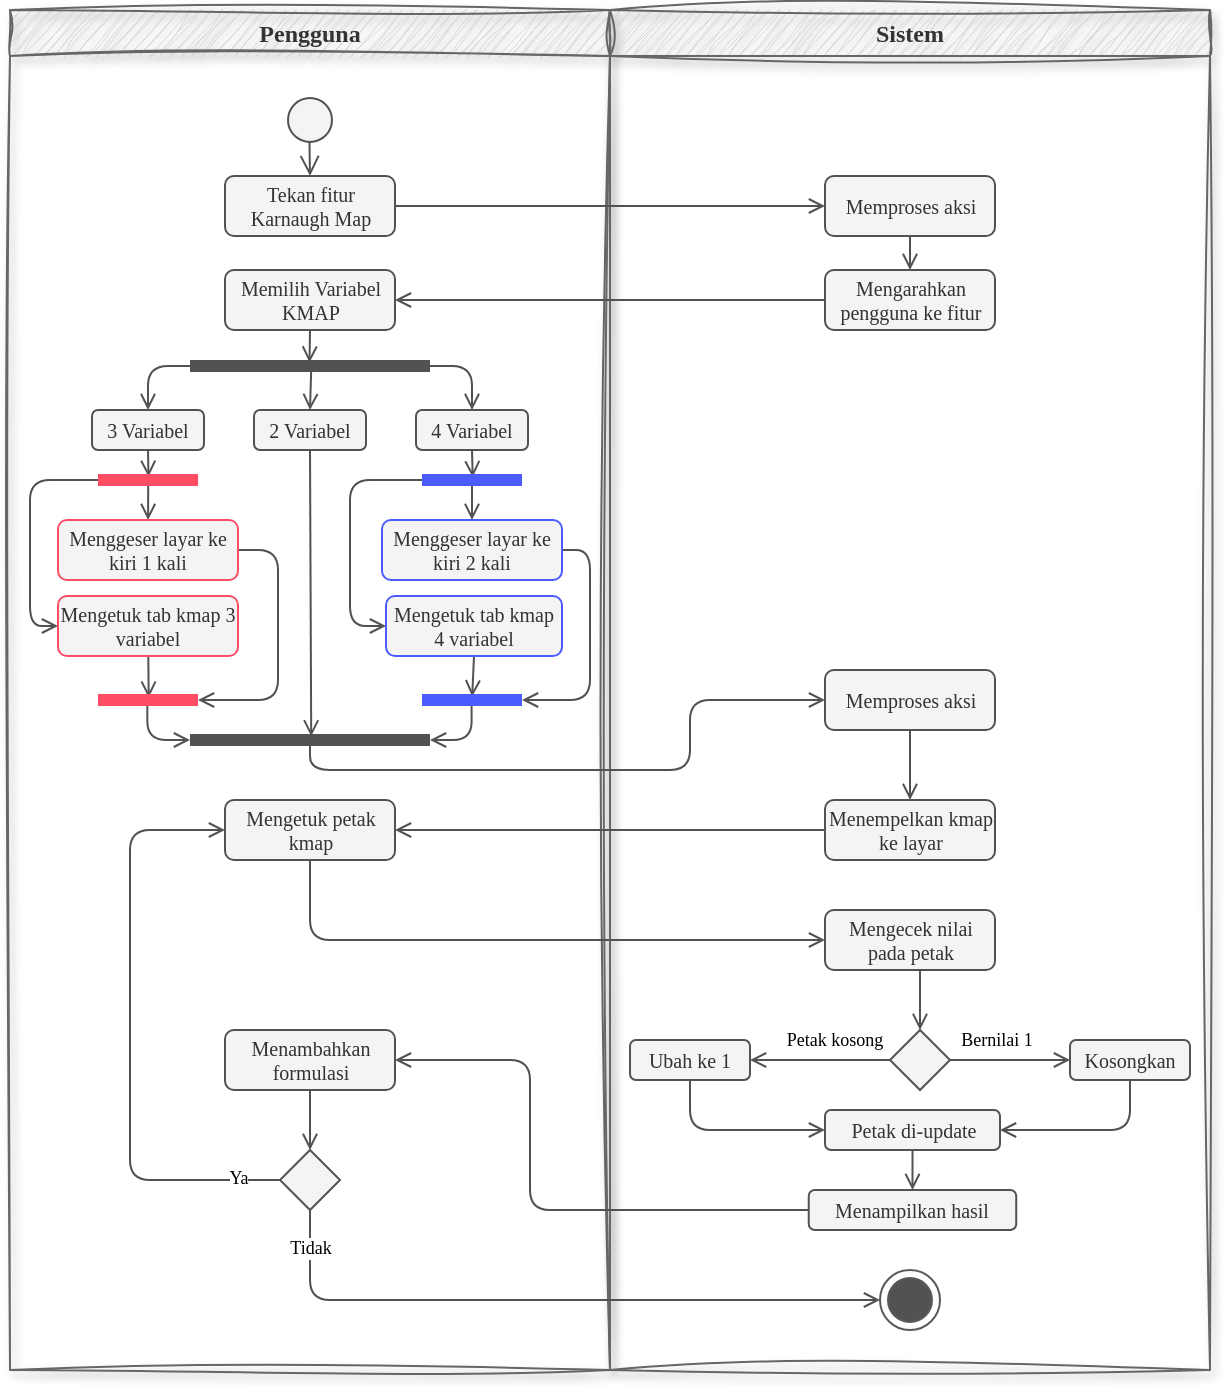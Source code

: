 <mxfile version="21.1.8" type="github">
  <diagram name="Page-1" id="IQdExYL6xirPUeavcpWP">
    <mxGraphModel dx="794" dy="477" grid="1" gridSize="10" guides="1" tooltips="1" connect="1" arrows="1" fold="1" page="1" pageScale="1" pageWidth="850" pageHeight="1100" math="0" shadow="0">
      <root>
        <mxCell id="0" />
        <mxCell id="1" parent="0" />
        <mxCell id="Bqt1ynEIrNlLkhnKolbt-1" value="Pengguna" style="swimlane;whiteSpace=wrap;html=1;fontFamily=Ubuntu;fontSource=https%3A%2F%2Ffonts.googleapis.com%2Fcss%3Ffamily%3DUbuntu;rounded=0;swimlaneFillColor=none;glass=0;shadow=1;fillColor=#D6D6D6;fontColor=#333333;strokeColor=#666666;sketch=1;curveFitting=1;jiggle=2;" parent="1" vertex="1">
          <mxGeometry x="180" y="120" width="300" height="680" as="geometry" />
        </mxCell>
        <mxCell id="Bqt1ynEIrNlLkhnKolbt-2" value="" style="ellipse;html=1;shape=startState;fillColor=#f4f4f4;strokeColor=#535353;strokeWidth=1;fillStyle=auto;fontColor=#595959;" parent="Bqt1ynEIrNlLkhnKolbt-1" vertex="1">
          <mxGeometry x="135" y="40" width="30" height="30" as="geometry" />
        </mxCell>
        <mxCell id="Bqt1ynEIrNlLkhnKolbt-3" value="" style="html=1;verticalAlign=bottom;endArrow=open;endSize=8;strokeColor=#525252;rounded=0;strokeWidth=1;fillColor=#eeeeee;exitX=0.491;exitY=0.867;exitDx=0;exitDy=0;exitPerimeter=0;entryX=0.5;entryY=0;entryDx=0;entryDy=0;fontColor=#333333;" parent="Bqt1ynEIrNlLkhnKolbt-1" source="Bqt1ynEIrNlLkhnKolbt-2" target="Bqt1ynEIrNlLkhnKolbt-4" edge="1">
          <mxGeometry relative="1" as="geometry">
            <mxPoint x="100" y="90" as="targetPoint" />
          </mxGeometry>
        </mxCell>
        <mxCell id="Bqt1ynEIrNlLkhnKolbt-4" value="Tekan fitur Karnaugh Map" style="rounded=1;whiteSpace=wrap;html=1;fillColor=#f4f4f4;strokeColor=#525252;fontFamily=Ubuntu;fontSource=https%3A%2F%2Ffonts.googleapis.com%2Fcss%3Ffamily%3DUbuntu;fontSize=10;fontColor=#333333;" parent="Bqt1ynEIrNlLkhnKolbt-1" vertex="1">
          <mxGeometry x="107.5" y="83" width="85" height="30" as="geometry" />
        </mxCell>
        <mxCell id="Bqt1ynEIrNlLkhnKolbt-74" style="rounded=0;orthogonalLoop=1;jettySize=auto;html=1;exitX=0.5;exitY=1;exitDx=0;exitDy=0;entryX=0.498;entryY=0.33;entryDx=0;entryDy=0;entryPerimeter=0;endArrow=open;endFill=0;strokeColor=#525252;" parent="Bqt1ynEIrNlLkhnKolbt-1" source="Bqt1ynEIrNlLkhnKolbt-69" target="Bqt1ynEIrNlLkhnKolbt-72" edge="1">
          <mxGeometry relative="1" as="geometry">
            <mxPoint x="110" y="180" as="targetPoint" />
          </mxGeometry>
        </mxCell>
        <mxCell id="Bqt1ynEIrNlLkhnKolbt-69" value="Memilih Variabel KMAP" style="rounded=1;whiteSpace=wrap;html=1;fillColor=#f4f4f4;strokeColor=#525252;fontFamily=Ubuntu;fontSource=https%3A%2F%2Ffonts.googleapis.com%2Fcss%3Ffamily%3DUbuntu;fontSize=10;fontColor=#333333;" parent="Bqt1ynEIrNlLkhnKolbt-1" vertex="1">
          <mxGeometry x="107.5" y="130" width="85" height="30" as="geometry" />
        </mxCell>
        <mxCell id="Bqt1ynEIrNlLkhnKolbt-81" style="edgeStyle=orthogonalEdgeStyle;rounded=1;orthogonalLoop=1;jettySize=auto;html=1;exitX=0;exitY=0.5;exitDx=0;exitDy=0;exitPerimeter=0;entryX=0.5;entryY=0;entryDx=0;entryDy=0;strokeColor=#525252;endArrow=open;endFill=0;" parent="Bqt1ynEIrNlLkhnKolbt-1" source="Bqt1ynEIrNlLkhnKolbt-72" target="Bqt1ynEIrNlLkhnKolbt-75" edge="1">
          <mxGeometry relative="1" as="geometry" />
        </mxCell>
        <mxCell id="Bqt1ynEIrNlLkhnKolbt-83" style="edgeStyle=orthogonalEdgeStyle;rounded=1;orthogonalLoop=1;jettySize=auto;html=1;exitX=1;exitY=0.5;exitDx=0;exitDy=0;exitPerimeter=0;entryX=0.5;entryY=0;entryDx=0;entryDy=0;strokeColor=#525252;endArrow=open;endFill=0;" parent="Bqt1ynEIrNlLkhnKolbt-1" source="Bqt1ynEIrNlLkhnKolbt-72" target="Bqt1ynEIrNlLkhnKolbt-77" edge="1">
          <mxGeometry relative="1" as="geometry" />
        </mxCell>
        <mxCell id="Bqt1ynEIrNlLkhnKolbt-84" style="rounded=0;orthogonalLoop=1;jettySize=auto;html=1;entryX=0.5;entryY=0;entryDx=0;entryDy=0;strokeColor=#525252;endArrow=open;endFill=0;exitX=0.505;exitY=0.685;exitDx=0;exitDy=0;exitPerimeter=0;" parent="Bqt1ynEIrNlLkhnKolbt-1" source="Bqt1ynEIrNlLkhnKolbt-72" target="Bqt1ynEIrNlLkhnKolbt-76" edge="1">
          <mxGeometry relative="1" as="geometry" />
        </mxCell>
        <mxCell id="Bqt1ynEIrNlLkhnKolbt-72" value="" style="shape=line;html=1;strokeWidth=6;strokeColor=#525252;shadow=0;" parent="Bqt1ynEIrNlLkhnKolbt-1" vertex="1">
          <mxGeometry x="90" y="173" width="120" height="10" as="geometry" />
        </mxCell>
        <mxCell id="UjLejWq2MX7wqRsVUiai-13" style="rounded=0;orthogonalLoop=1;jettySize=auto;html=1;exitX=0.5;exitY=1;exitDx=0;exitDy=0;entryX=0.505;entryY=0.343;entryDx=0;entryDy=0;entryPerimeter=0;endArrow=open;endFill=0;strokeColor=#525252;" parent="Bqt1ynEIrNlLkhnKolbt-1" source="Bqt1ynEIrNlLkhnKolbt-75" target="UjLejWq2MX7wqRsVUiai-12" edge="1">
          <mxGeometry relative="1" as="geometry" />
        </mxCell>
        <mxCell id="Bqt1ynEIrNlLkhnKolbt-75" value="3 Variabel" style="rounded=1;whiteSpace=wrap;html=1;fillColor=#f4f4f4;strokeColor=#525252;fontFamily=Ubuntu;fontSource=https%3A%2F%2Ffonts.googleapis.com%2Fcss%3Ffamily%3DUbuntu;fontSize=10;fontColor=#333333;" parent="Bqt1ynEIrNlLkhnKolbt-1" vertex="1">
          <mxGeometry x="41" y="200" width="56" height="20" as="geometry" />
        </mxCell>
        <mxCell id="UjLejWq2MX7wqRsVUiai-22" style="rounded=0;orthogonalLoop=1;jettySize=auto;html=1;exitX=0.5;exitY=1;exitDx=0;exitDy=0;entryX=0.505;entryY=0.318;entryDx=0;entryDy=0;entryPerimeter=0;endArrow=open;endFill=0;strokeColor=#525252;" parent="Bqt1ynEIrNlLkhnKolbt-1" source="Bqt1ynEIrNlLkhnKolbt-76" target="UjLejWq2MX7wqRsVUiai-21" edge="1">
          <mxGeometry relative="1" as="geometry" />
        </mxCell>
        <mxCell id="Bqt1ynEIrNlLkhnKolbt-76" value="2 Variabel" style="rounded=1;whiteSpace=wrap;html=1;fillColor=#f4f4f4;strokeColor=#525252;fontFamily=Ubuntu;fontSource=https%3A%2F%2Ffonts.googleapis.com%2Fcss%3Ffamily%3DUbuntu;fontSize=10;fontColor=#333333;" parent="Bqt1ynEIrNlLkhnKolbt-1" vertex="1">
          <mxGeometry x="122" y="200" width="56" height="20" as="geometry" />
        </mxCell>
        <mxCell id="UjLejWq2MX7wqRsVUiai-4" style="rounded=0;orthogonalLoop=1;jettySize=auto;html=1;exitX=0.5;exitY=1;exitDx=0;exitDy=0;entryX=0.507;entryY=0.364;entryDx=0;entryDy=0;entryPerimeter=0;strokeColor=#525252;endArrow=open;endFill=0;" parent="Bqt1ynEIrNlLkhnKolbt-1" source="Bqt1ynEIrNlLkhnKolbt-77" target="UjLejWq2MX7wqRsVUiai-2" edge="1">
          <mxGeometry relative="1" as="geometry" />
        </mxCell>
        <mxCell id="Bqt1ynEIrNlLkhnKolbt-77" value="4 Variabel" style="rounded=1;whiteSpace=wrap;html=1;fillColor=#f4f4f4;strokeColor=#525252;fontFamily=Ubuntu;fontSource=https%3A%2F%2Ffonts.googleapis.com%2Fcss%3Ffamily%3DUbuntu;fontSize=10;fontColor=#333333;" parent="Bqt1ynEIrNlLkhnKolbt-1" vertex="1">
          <mxGeometry x="203" y="200" width="56" height="20" as="geometry" />
        </mxCell>
        <mxCell id="UjLejWq2MX7wqRsVUiai-9" style="edgeStyle=orthogonalEdgeStyle;rounded=1;orthogonalLoop=1;jettySize=auto;html=1;exitX=1;exitY=0.5;exitDx=0;exitDy=0;entryX=1;entryY=0.5;entryDx=0;entryDy=0;entryPerimeter=0;endArrow=open;endFill=0;strokeColor=#525252;" parent="Bqt1ynEIrNlLkhnKolbt-1" source="UjLejWq2MX7wqRsVUiai-1" target="UjLejWq2MX7wqRsVUiai-8" edge="1">
          <mxGeometry relative="1" as="geometry">
            <Array as="points">
              <mxPoint x="290" y="270" />
              <mxPoint x="290" y="345" />
            </Array>
          </mxGeometry>
        </mxCell>
        <mxCell id="UjLejWq2MX7wqRsVUiai-1" value="Menggeser layar ke kiri 2 kali" style="rounded=1;whiteSpace=wrap;html=1;fillColor=#f4f4f4;strokeColor=#4A5CFF;fontFamily=Ubuntu;fontSource=https%3A%2F%2Ffonts.googleapis.com%2Fcss%3Ffamily%3DUbuntu;fontSize=10;fontColor=#333333;" parent="Bqt1ynEIrNlLkhnKolbt-1" vertex="1">
          <mxGeometry x="186" y="255" width="90" height="30" as="geometry" />
        </mxCell>
        <mxCell id="UjLejWq2MX7wqRsVUiai-5" style="rounded=0;orthogonalLoop=1;jettySize=auto;html=1;entryX=0.5;entryY=0;entryDx=0;entryDy=0;exitX=0.5;exitY=0.662;exitDx=0;exitDy=0;exitPerimeter=0;strokeColor=#525252;endArrow=open;endFill=0;" parent="Bqt1ynEIrNlLkhnKolbt-1" source="UjLejWq2MX7wqRsVUiai-2" target="UjLejWq2MX7wqRsVUiai-1" edge="1">
          <mxGeometry relative="1" as="geometry" />
        </mxCell>
        <mxCell id="UjLejWq2MX7wqRsVUiai-7" style="edgeStyle=orthogonalEdgeStyle;rounded=1;orthogonalLoop=1;jettySize=auto;html=1;exitX=0;exitY=0.5;exitDx=0;exitDy=0;exitPerimeter=0;entryX=0;entryY=0.5;entryDx=0;entryDy=0;endArrow=open;endFill=0;strokeColor=#525252;" parent="Bqt1ynEIrNlLkhnKolbt-1" source="UjLejWq2MX7wqRsVUiai-2" target="UjLejWq2MX7wqRsVUiai-6" edge="1">
          <mxGeometry relative="1" as="geometry">
            <Array as="points">
              <mxPoint x="170" y="235" />
              <mxPoint x="170" y="308" />
            </Array>
          </mxGeometry>
        </mxCell>
        <mxCell id="UjLejWq2MX7wqRsVUiai-2" value="" style="shape=line;html=1;strokeWidth=6;strokeColor=#4A5CFF;" parent="Bqt1ynEIrNlLkhnKolbt-1" vertex="1">
          <mxGeometry x="206" y="230" width="50" height="10" as="geometry" />
        </mxCell>
        <mxCell id="UjLejWq2MX7wqRsVUiai-10" style="rounded=0;orthogonalLoop=1;jettySize=auto;html=1;exitX=0.5;exitY=1;exitDx=0;exitDy=0;entryX=0.502;entryY=0.326;entryDx=0;entryDy=0;entryPerimeter=0;endArrow=open;endFill=0;strokeColor=#525252;" parent="Bqt1ynEIrNlLkhnKolbt-1" source="UjLejWq2MX7wqRsVUiai-6" target="UjLejWq2MX7wqRsVUiai-8" edge="1">
          <mxGeometry relative="1" as="geometry" />
        </mxCell>
        <mxCell id="UjLejWq2MX7wqRsVUiai-6" value="Mengetuk tab kmap 4 variabel" style="rounded=1;whiteSpace=wrap;html=1;fillColor=#f4f4f4;strokeColor=#4A5CFF;fontFamily=Ubuntu;fontSource=https%3A%2F%2Ffonts.googleapis.com%2Fcss%3Ffamily%3DUbuntu;fontSize=10;fontColor=#333333;" parent="Bqt1ynEIrNlLkhnKolbt-1" vertex="1">
          <mxGeometry x="188" y="293" width="88" height="30" as="geometry" />
        </mxCell>
        <mxCell id="UjLejWq2MX7wqRsVUiai-28" style="edgeStyle=orthogonalEdgeStyle;rounded=1;orthogonalLoop=1;jettySize=auto;html=1;entryX=1;entryY=0.5;entryDx=0;entryDy=0;entryPerimeter=0;exitX=0.496;exitY=0.676;exitDx=0;exitDy=0;exitPerimeter=0;endArrow=open;endFill=0;strokeColor=#525252;" parent="Bqt1ynEIrNlLkhnKolbt-1" source="UjLejWq2MX7wqRsVUiai-8" target="UjLejWq2MX7wqRsVUiai-21" edge="1">
          <mxGeometry relative="1" as="geometry">
            <Array as="points">
              <mxPoint x="231" y="365" />
            </Array>
          </mxGeometry>
        </mxCell>
        <mxCell id="UjLejWq2MX7wqRsVUiai-8" value="" style="shape=line;html=1;strokeWidth=6;strokeColor=#4A5CFF;" parent="Bqt1ynEIrNlLkhnKolbt-1" vertex="1">
          <mxGeometry x="206" y="340" width="50" height="10" as="geometry" />
        </mxCell>
        <mxCell id="UjLejWq2MX7wqRsVUiai-15" style="rounded=0;orthogonalLoop=1;jettySize=auto;html=1;endArrow=open;endFill=0;exitX=0.502;exitY=0.659;exitDx=0;exitDy=0;exitPerimeter=0;strokeColor=#525252;" parent="Bqt1ynEIrNlLkhnKolbt-1" source="UjLejWq2MX7wqRsVUiai-12" target="UjLejWq2MX7wqRsVUiai-14" edge="1">
          <mxGeometry relative="1" as="geometry" />
        </mxCell>
        <mxCell id="UjLejWq2MX7wqRsVUiai-17" style="edgeStyle=orthogonalEdgeStyle;rounded=1;orthogonalLoop=1;jettySize=auto;html=1;exitX=0;exitY=0.5;exitDx=0;exitDy=0;exitPerimeter=0;entryX=0;entryY=0.5;entryDx=0;entryDy=0;endArrow=open;endFill=0;strokeColor=#525252;" parent="Bqt1ynEIrNlLkhnKolbt-1" source="UjLejWq2MX7wqRsVUiai-12" target="UjLejWq2MX7wqRsVUiai-16" edge="1">
          <mxGeometry relative="1" as="geometry">
            <Array as="points">
              <mxPoint x="10" y="235" />
              <mxPoint x="10" y="308" />
            </Array>
          </mxGeometry>
        </mxCell>
        <mxCell id="UjLejWq2MX7wqRsVUiai-12" value="" style="shape=line;html=1;strokeWidth=6;strokeColor=#FF4D64;" parent="Bqt1ynEIrNlLkhnKolbt-1" vertex="1">
          <mxGeometry x="44" y="230" width="50" height="10" as="geometry" />
        </mxCell>
        <mxCell id="UjLejWq2MX7wqRsVUiai-20" style="edgeStyle=orthogonalEdgeStyle;rounded=1;orthogonalLoop=1;jettySize=auto;html=1;exitX=1;exitY=0.5;exitDx=0;exitDy=0;entryX=1;entryY=0.5;entryDx=0;entryDy=0;entryPerimeter=0;endArrow=open;endFill=0;strokeColor=#525252;" parent="Bqt1ynEIrNlLkhnKolbt-1" source="UjLejWq2MX7wqRsVUiai-14" target="UjLejWq2MX7wqRsVUiai-18" edge="1">
          <mxGeometry relative="1" as="geometry" />
        </mxCell>
        <mxCell id="UjLejWq2MX7wqRsVUiai-14" value="Menggeser layar ke kiri 1 kali" style="rounded=1;whiteSpace=wrap;html=1;fillColor=#f4f4f4;strokeColor=#FF4D64;fontFamily=Ubuntu;fontSource=https%3A%2F%2Ffonts.googleapis.com%2Fcss%3Ffamily%3DUbuntu;fontSize=10;fontColor=#333333;" parent="Bqt1ynEIrNlLkhnKolbt-1" vertex="1">
          <mxGeometry x="24" y="255" width="90" height="30" as="geometry" />
        </mxCell>
        <mxCell id="UjLejWq2MX7wqRsVUiai-19" style="rounded=0;orthogonalLoop=1;jettySize=auto;html=1;entryX=0.507;entryY=0.384;entryDx=0;entryDy=0;entryPerimeter=0;endArrow=open;endFill=0;strokeColor=#525252;" parent="Bqt1ynEIrNlLkhnKolbt-1" source="UjLejWq2MX7wqRsVUiai-16" target="UjLejWq2MX7wqRsVUiai-18" edge="1">
          <mxGeometry relative="1" as="geometry" />
        </mxCell>
        <mxCell id="UjLejWq2MX7wqRsVUiai-16" value="Mengetuk tab kmap 3 variabel" style="rounded=1;whiteSpace=wrap;html=1;fillColor=#f4f4f4;strokeColor=#FF4D64;fontFamily=Ubuntu;fontSource=https%3A%2F%2Ffonts.googleapis.com%2Fcss%3Ffamily%3DUbuntu;fontSize=10;fontColor=#333333;" parent="Bqt1ynEIrNlLkhnKolbt-1" vertex="1">
          <mxGeometry x="24" y="293" width="90" height="30" as="geometry" />
        </mxCell>
        <mxCell id="UjLejWq2MX7wqRsVUiai-25" style="edgeStyle=orthogonalEdgeStyle;rounded=1;orthogonalLoop=1;jettySize=auto;html=1;entryX=0;entryY=0.5;entryDx=0;entryDy=0;entryPerimeter=0;exitX=0.493;exitY=0.676;exitDx=0;exitDy=0;exitPerimeter=0;endArrow=open;endFill=0;strokeColor=#525252;" parent="Bqt1ynEIrNlLkhnKolbt-1" source="UjLejWq2MX7wqRsVUiai-18" target="UjLejWq2MX7wqRsVUiai-21" edge="1">
          <mxGeometry relative="1" as="geometry">
            <Array as="points">
              <mxPoint x="69" y="365" />
            </Array>
          </mxGeometry>
        </mxCell>
        <mxCell id="UjLejWq2MX7wqRsVUiai-18" value="" style="shape=line;html=1;strokeWidth=6;strokeColor=#FF4D64;" parent="Bqt1ynEIrNlLkhnKolbt-1" vertex="1">
          <mxGeometry x="44" y="340" width="50" height="10" as="geometry" />
        </mxCell>
        <mxCell id="UjLejWq2MX7wqRsVUiai-21" value="" style="shape=line;html=1;strokeWidth=6;strokeColor=#525252;" parent="Bqt1ynEIrNlLkhnKolbt-1" vertex="1">
          <mxGeometry x="90" y="360" width="120" height="10" as="geometry" />
        </mxCell>
        <mxCell id="UjLejWq2MX7wqRsVUiai-31" value="Mengetuk petak kmap" style="rounded=1;whiteSpace=wrap;html=1;fillColor=#f4f4f4;strokeColor=#525252;fontFamily=Ubuntu;fontSource=https%3A%2F%2Ffonts.googleapis.com%2Fcss%3Ffamily%3DUbuntu;fontSize=10;fontColor=#333333;" parent="Bqt1ynEIrNlLkhnKolbt-1" vertex="1">
          <mxGeometry x="107.5" y="395" width="85" height="30" as="geometry" />
        </mxCell>
        <mxCell id="8RjsBxdslF3vzs0a5WbF-22" style="edgeStyle=orthogonalEdgeStyle;rounded=0;orthogonalLoop=1;jettySize=auto;html=1;exitX=0.5;exitY=1;exitDx=0;exitDy=0;entryX=0.5;entryY=0;entryDx=0;entryDy=0;endArrow=open;endFill=0;strokeColor=#525252;" edge="1" parent="Bqt1ynEIrNlLkhnKolbt-1" source="8RjsBxdslF3vzs0a5WbF-20" target="8RjsBxdslF3vzs0a5WbF-16">
          <mxGeometry relative="1" as="geometry" />
        </mxCell>
        <mxCell id="8RjsBxdslF3vzs0a5WbF-20" value="Menambahkan formulasi" style="rounded=1;whiteSpace=wrap;html=1;fillColor=#f4f4f4;strokeColor=#525252;fontFamily=Ubuntu;fontSource=https%3A%2F%2Ffonts.googleapis.com%2Fcss%3Ffamily%3DUbuntu;fontSize=10;fontColor=#333333;" vertex="1" parent="Bqt1ynEIrNlLkhnKolbt-1">
          <mxGeometry x="107.5" y="510" width="85" height="30" as="geometry" />
        </mxCell>
        <mxCell id="8RjsBxdslF3vzs0a5WbF-32" style="edgeStyle=orthogonalEdgeStyle;rounded=1;orthogonalLoop=1;jettySize=auto;html=1;exitX=0;exitY=0.5;exitDx=0;exitDy=0;entryX=0;entryY=0.5;entryDx=0;entryDy=0;endArrow=open;endFill=0;strokeColor=#525252;" edge="1" parent="Bqt1ynEIrNlLkhnKolbt-1" source="8RjsBxdslF3vzs0a5WbF-16" target="UjLejWq2MX7wqRsVUiai-31">
          <mxGeometry relative="1" as="geometry">
            <Array as="points">
              <mxPoint x="60" y="585" />
              <mxPoint x="60" y="410" />
            </Array>
          </mxGeometry>
        </mxCell>
        <mxCell id="8RjsBxdslF3vzs0a5WbF-33" value="Ya" style="edgeLabel;html=1;align=center;verticalAlign=middle;resizable=0;points=[];spacingBottom=2;fontSize=9;fontFamily=Ubuntu;fontSource=https%3A%2F%2Ffonts.googleapis.com%2Fcss%3Ffamily%3DUbuntu;" vertex="1" connectable="0" parent="8RjsBxdslF3vzs0a5WbF-32">
          <mxGeometry x="-0.812" y="-3" relative="1" as="geometry">
            <mxPoint x="7" y="3" as="offset" />
          </mxGeometry>
        </mxCell>
        <mxCell id="8RjsBxdslF3vzs0a5WbF-16" value="" style="rhombus;whiteSpace=wrap;html=1;fontSize=10;fontFamily=Ubuntu;fillColor=#f4f4f4;strokeColor=#535353;fontColor=#333333;rounded=0;fontSource=https%3A%2F%2Ffonts.googleapis.com%2Fcss%3Ffamily%3DUbuntu;" vertex="1" parent="Bqt1ynEIrNlLkhnKolbt-1">
          <mxGeometry x="135" y="570" width="30" height="30" as="geometry" />
        </mxCell>
        <mxCell id="Bqt1ynEIrNlLkhnKolbt-59" value="Sistem" style="swimlane;whiteSpace=wrap;html=1;fontFamily=Ubuntu;fontSource=https%3A%2F%2Ffonts.googleapis.com%2Fcss%3Ffamily%3DUbuntu;rounded=0;swimlaneFillColor=none;glass=0;shadow=1;fillColor=#D6D6D6;fontColor=#333333;strokeColor=#666666;sketch=1;curveFitting=1;jiggle=2;" parent="1" vertex="1">
          <mxGeometry x="480" y="120" width="300" height="680" as="geometry" />
        </mxCell>
        <mxCell id="Bqt1ynEIrNlLkhnKolbt-68" value="" style="rounded=0;orthogonalLoop=1;jettySize=auto;html=1;endArrow=open;endFill=0;strokeColor=#525252;" parent="Bqt1ynEIrNlLkhnKolbt-59" source="Bqt1ynEIrNlLkhnKolbt-64" target="Bqt1ynEIrNlLkhnKolbt-66" edge="1">
          <mxGeometry relative="1" as="geometry" />
        </mxCell>
        <mxCell id="Bqt1ynEIrNlLkhnKolbt-64" value="Memproses aksi" style="rounded=1;whiteSpace=wrap;html=1;fillColor=#f4f4f4;strokeColor=#525252;fontFamily=Ubuntu;fontSource=https%3A%2F%2Ffonts.googleapis.com%2Fcss%3Ffamily%3DUbuntu;fontSize=10;fontColor=#333333;" parent="Bqt1ynEIrNlLkhnKolbt-59" vertex="1">
          <mxGeometry x="107.5" y="83" width="85" height="30" as="geometry" />
        </mxCell>
        <mxCell id="Bqt1ynEIrNlLkhnKolbt-66" value="Mengarahkan pengguna ke fitur" style="rounded=1;whiteSpace=wrap;html=1;fillColor=#f4f4f4;strokeColor=#525252;fontFamily=Ubuntu;fontSource=https%3A%2F%2Ffonts.googleapis.com%2Fcss%3Ffamily%3DUbuntu;fontSize=10;fontColor=#333333;" parent="Bqt1ynEIrNlLkhnKolbt-59" vertex="1">
          <mxGeometry x="107.5" y="130" width="85" height="30" as="geometry" />
        </mxCell>
        <mxCell id="Bqt1ynEIrNlLkhnKolbt-108" value="" style="edgeStyle=orthogonalEdgeStyle;rounded=0;orthogonalLoop=1;jettySize=auto;html=1;endArrow=open;endFill=0;strokeColor=#525252;" parent="Bqt1ynEIrNlLkhnKolbt-59" source="Bqt1ynEIrNlLkhnKolbt-105" target="Bqt1ynEIrNlLkhnKolbt-106" edge="1">
          <mxGeometry relative="1" as="geometry" />
        </mxCell>
        <mxCell id="Bqt1ynEIrNlLkhnKolbt-105" value="Memproses aksi" style="rounded=1;whiteSpace=wrap;html=1;fillColor=#f4f4f4;strokeColor=#525252;fontFamily=Ubuntu;fontSource=https%3A%2F%2Ffonts.googleapis.com%2Fcss%3Ffamily%3DUbuntu;fontSize=10;fontColor=#333333;" parent="Bqt1ynEIrNlLkhnKolbt-59" vertex="1">
          <mxGeometry x="107.5" y="330" width="85" height="30" as="geometry" />
        </mxCell>
        <mxCell id="Bqt1ynEIrNlLkhnKolbt-106" value="Menempelkan kmap ke layar" style="rounded=1;whiteSpace=wrap;html=1;fillColor=#f4f4f4;strokeColor=#525252;fontFamily=Ubuntu;fontSource=https%3A%2F%2Ffonts.googleapis.com%2Fcss%3Ffamily%3DUbuntu;fontSize=10;fontColor=#333333;" parent="Bqt1ynEIrNlLkhnKolbt-59" vertex="1">
          <mxGeometry x="107.5" y="395" width="85" height="30" as="geometry" />
        </mxCell>
        <mxCell id="8RjsBxdslF3vzs0a5WbF-4" style="edgeStyle=orthogonalEdgeStyle;rounded=0;orthogonalLoop=1;jettySize=auto;html=1;exitX=0.5;exitY=1;exitDx=0;exitDy=0;entryX=0.5;entryY=0;entryDx=0;entryDy=0;endArrow=open;endFill=0;strokeColor=#525252;" edge="1" parent="Bqt1ynEIrNlLkhnKolbt-59" source="8RjsBxdslF3vzs0a5WbF-1" target="8RjsBxdslF3vzs0a5WbF-3">
          <mxGeometry relative="1" as="geometry" />
        </mxCell>
        <mxCell id="8RjsBxdslF3vzs0a5WbF-1" value="Mengecek nilai pada petak" style="rounded=1;whiteSpace=wrap;html=1;fillColor=#f4f4f4;strokeColor=#525252;fontFamily=Ubuntu;fontSource=https%3A%2F%2Ffonts.googleapis.com%2Fcss%3Ffamily%3DUbuntu;fontSize=10;fontColor=#333333;" vertex="1" parent="Bqt1ynEIrNlLkhnKolbt-59">
          <mxGeometry x="107.5" y="450" width="85" height="30" as="geometry" />
        </mxCell>
        <mxCell id="8RjsBxdslF3vzs0a5WbF-7" style="rounded=0;orthogonalLoop=1;jettySize=auto;html=1;exitX=0;exitY=0.5;exitDx=0;exitDy=0;entryX=1;entryY=0.5;entryDx=0;entryDy=0;endArrow=open;endFill=0;strokeColor=#525252;" edge="1" parent="Bqt1ynEIrNlLkhnKolbt-59" source="8RjsBxdslF3vzs0a5WbF-3" target="8RjsBxdslF3vzs0a5WbF-5">
          <mxGeometry relative="1" as="geometry" />
        </mxCell>
        <mxCell id="8RjsBxdslF3vzs0a5WbF-8" value="Petak kosong" style="edgeLabel;html=1;align=center;verticalAlign=middle;resizable=0;points=[];fontSize=9;fontFamily=Ubuntu;fontSource=https%3A%2F%2Ffonts.googleapis.com%2Fcss%3Ffamily%3DUbuntu;" vertex="1" connectable="0" parent="8RjsBxdslF3vzs0a5WbF-7">
          <mxGeometry x="0.027" y="2" relative="1" as="geometry">
            <mxPoint x="8" y="-12" as="offset" />
          </mxGeometry>
        </mxCell>
        <mxCell id="8RjsBxdslF3vzs0a5WbF-9" style="rounded=0;orthogonalLoop=1;jettySize=auto;html=1;exitX=1;exitY=0.5;exitDx=0;exitDy=0;entryX=0;entryY=0.5;entryDx=0;entryDy=0;endArrow=open;endFill=0;strokeWidth=1;fontSize=9;fontFamily=Ubuntu;fontSource=https%3A%2F%2Ffonts.googleapis.com%2Fcss%3Ffamily%3DUbuntu;strokeColor=#525252;" edge="1" parent="Bqt1ynEIrNlLkhnKolbt-59" source="8RjsBxdslF3vzs0a5WbF-3" target="8RjsBxdslF3vzs0a5WbF-6">
          <mxGeometry relative="1" as="geometry" />
        </mxCell>
        <mxCell id="8RjsBxdslF3vzs0a5WbF-10" value="Bernilai 1" style="edgeLabel;html=1;align=center;verticalAlign=middle;resizable=0;points=[];fontSize=9;fontFamily=Ubuntu;fontSource=https%3A%2F%2Ffonts.googleapis.com%2Fcss%3Ffamily%3DUbuntu;" vertex="1" connectable="0" parent="8RjsBxdslF3vzs0a5WbF-9">
          <mxGeometry x="-0.301" y="2" relative="1" as="geometry">
            <mxPoint x="2" y="-8" as="offset" />
          </mxGeometry>
        </mxCell>
        <mxCell id="8RjsBxdslF3vzs0a5WbF-3" value="" style="rhombus;whiteSpace=wrap;html=1;fontSize=10;fontFamily=Ubuntu;fillColor=#f4f4f4;strokeColor=#535353;fontColor=#333333;rounded=0;fontSource=https%3A%2F%2Ffonts.googleapis.com%2Fcss%3Ffamily%3DUbuntu;" vertex="1" parent="Bqt1ynEIrNlLkhnKolbt-59">
          <mxGeometry x="140" y="510" width="30" height="30" as="geometry" />
        </mxCell>
        <mxCell id="8RjsBxdslF3vzs0a5WbF-12" style="edgeStyle=orthogonalEdgeStyle;rounded=1;orthogonalLoop=1;jettySize=auto;html=1;exitX=0.5;exitY=1;exitDx=0;exitDy=0;entryX=0;entryY=0.5;entryDx=0;entryDy=0;endArrow=open;endFill=0;strokeColor=#525252;" edge="1" parent="Bqt1ynEIrNlLkhnKolbt-59" source="8RjsBxdslF3vzs0a5WbF-5" target="8RjsBxdslF3vzs0a5WbF-11">
          <mxGeometry relative="1" as="geometry" />
        </mxCell>
        <mxCell id="8RjsBxdslF3vzs0a5WbF-5" value="Ubah ke 1" style="rounded=1;whiteSpace=wrap;html=1;fillColor=#f4f4f4;strokeColor=#525252;fontFamily=Ubuntu;fontSource=https%3A%2F%2Ffonts.googleapis.com%2Fcss%3Ffamily%3DUbuntu;fontSize=10;fontColor=#333333;" vertex="1" parent="Bqt1ynEIrNlLkhnKolbt-59">
          <mxGeometry x="10" y="515" width="60" height="20" as="geometry" />
        </mxCell>
        <mxCell id="8RjsBxdslF3vzs0a5WbF-13" style="edgeStyle=orthogonalEdgeStyle;rounded=1;orthogonalLoop=1;jettySize=auto;html=1;exitX=0.5;exitY=1;exitDx=0;exitDy=0;entryX=1;entryY=0.5;entryDx=0;entryDy=0;endArrow=open;endFill=0;strokeColor=#525252;" edge="1" parent="Bqt1ynEIrNlLkhnKolbt-59" source="8RjsBxdslF3vzs0a5WbF-6" target="8RjsBxdslF3vzs0a5WbF-11">
          <mxGeometry relative="1" as="geometry" />
        </mxCell>
        <mxCell id="8RjsBxdslF3vzs0a5WbF-6" value="Kosongkan" style="rounded=1;whiteSpace=wrap;html=1;fillColor=#f4f4f4;strokeColor=#525252;fontFamily=Ubuntu;fontSource=https%3A%2F%2Ffonts.googleapis.com%2Fcss%3Ffamily%3DUbuntu;fontSize=10;fontColor=#333333;" vertex="1" parent="Bqt1ynEIrNlLkhnKolbt-59">
          <mxGeometry x="230" y="515" width="60" height="20" as="geometry" />
        </mxCell>
        <mxCell id="8RjsBxdslF3vzs0a5WbF-15" style="rounded=0;orthogonalLoop=1;jettySize=auto;html=1;exitX=0.5;exitY=1;exitDx=0;exitDy=0;entryX=0.5;entryY=0;entryDx=0;entryDy=0;endArrow=open;endFill=0;strokeColor=#525252;" edge="1" parent="Bqt1ynEIrNlLkhnKolbt-59" source="8RjsBxdslF3vzs0a5WbF-11" target="8RjsBxdslF3vzs0a5WbF-14">
          <mxGeometry relative="1" as="geometry" />
        </mxCell>
        <mxCell id="8RjsBxdslF3vzs0a5WbF-11" value="Petak di-update" style="rounded=1;whiteSpace=wrap;html=1;fillColor=#f4f4f4;strokeColor=#525252;fontFamily=Ubuntu;fontSource=https%3A%2F%2Ffonts.googleapis.com%2Fcss%3Ffamily%3DUbuntu;fontSize=10;fontColor=#333333;" vertex="1" parent="Bqt1ynEIrNlLkhnKolbt-59">
          <mxGeometry x="107.5" y="550" width="87.5" height="20" as="geometry" />
        </mxCell>
        <mxCell id="8RjsBxdslF3vzs0a5WbF-14" value="Menampilkan hasil" style="rounded=1;whiteSpace=wrap;html=1;fillColor=#f4f4f4;strokeColor=#525252;fontFamily=Ubuntu;fontSource=https%3A%2F%2Ffonts.googleapis.com%2Fcss%3Ffamily%3DUbuntu;fontSize=10;fontColor=#333333;" vertex="1" parent="Bqt1ynEIrNlLkhnKolbt-59">
          <mxGeometry x="99.37" y="590" width="103.75" height="20" as="geometry" />
        </mxCell>
        <mxCell id="8RjsBxdslF3vzs0a5WbF-25" value="" style="ellipse;html=1;shape=endState;fillColor=#525252;strokeColor=#595959;strokeWidth=1;" vertex="1" parent="Bqt1ynEIrNlLkhnKolbt-59">
          <mxGeometry x="135" y="630" width="30" height="30" as="geometry" />
        </mxCell>
        <mxCell id="Bqt1ynEIrNlLkhnKolbt-65" style="rounded=0;orthogonalLoop=1;jettySize=auto;html=1;entryX=0;entryY=0.5;entryDx=0;entryDy=0;endArrow=open;endFill=0;strokeColor=#525252;" parent="1" source="Bqt1ynEIrNlLkhnKolbt-4" target="Bqt1ynEIrNlLkhnKolbt-64" edge="1">
          <mxGeometry relative="1" as="geometry" />
        </mxCell>
        <mxCell id="Bqt1ynEIrNlLkhnKolbt-71" style="rounded=0;orthogonalLoop=1;jettySize=auto;html=1;entryX=1;entryY=0.5;entryDx=0;entryDy=0;strokeColor=#525252;endArrow=open;endFill=0;" parent="1" source="Bqt1ynEIrNlLkhnKolbt-66" target="Bqt1ynEIrNlLkhnKolbt-69" edge="1">
          <mxGeometry relative="1" as="geometry" />
        </mxCell>
        <mxCell id="UjLejWq2MX7wqRsVUiai-30" style="edgeStyle=orthogonalEdgeStyle;rounded=1;orthogonalLoop=1;jettySize=auto;html=1;entryX=0;entryY=0.5;entryDx=0;entryDy=0;endArrow=open;endFill=0;exitX=0.5;exitY=0.617;exitDx=0;exitDy=0;exitPerimeter=0;spacingBottom=0;spacingLeft=0;strokeColor=#525252;" parent="1" source="UjLejWq2MX7wqRsVUiai-21" target="Bqt1ynEIrNlLkhnKolbt-105" edge="1">
          <mxGeometry relative="1" as="geometry">
            <Array as="points">
              <mxPoint x="330" y="500" />
              <mxPoint x="520" y="500" />
              <mxPoint x="520" y="465" />
            </Array>
          </mxGeometry>
        </mxCell>
        <mxCell id="UjLejWq2MX7wqRsVUiai-32" style="edgeStyle=orthogonalEdgeStyle;rounded=0;orthogonalLoop=1;jettySize=auto;html=1;entryX=1;entryY=0.5;entryDx=0;entryDy=0;endArrow=open;endFill=0;strokeColor=#525252;" parent="1" source="Bqt1ynEIrNlLkhnKolbt-106" target="UjLejWq2MX7wqRsVUiai-31" edge="1">
          <mxGeometry relative="1" as="geometry" />
        </mxCell>
        <mxCell id="8RjsBxdslF3vzs0a5WbF-2" style="edgeStyle=orthogonalEdgeStyle;rounded=1;orthogonalLoop=1;jettySize=auto;html=1;exitX=0.5;exitY=1;exitDx=0;exitDy=0;entryX=0;entryY=0.5;entryDx=0;entryDy=0;endArrow=open;endFill=0;strokeColor=#525252;" edge="1" parent="1" source="UjLejWq2MX7wqRsVUiai-31" target="8RjsBxdslF3vzs0a5WbF-1">
          <mxGeometry relative="1" as="geometry" />
        </mxCell>
        <mxCell id="8RjsBxdslF3vzs0a5WbF-27" style="edgeStyle=orthogonalEdgeStyle;rounded=1;orthogonalLoop=1;jettySize=auto;html=1;entryX=0;entryY=0.5;entryDx=0;entryDy=0;exitX=0.5;exitY=1;exitDx=0;exitDy=0;endArrow=open;endFill=0;strokeColor=#525252;" edge="1" parent="1" source="8RjsBxdslF3vzs0a5WbF-16" target="8RjsBxdslF3vzs0a5WbF-25">
          <mxGeometry relative="1" as="geometry" />
        </mxCell>
        <mxCell id="8RjsBxdslF3vzs0a5WbF-28" value="Tidak" style="edgeLabel;html=1;align=center;verticalAlign=middle;resizable=0;points=[];fontSize=9;fontFamily=Ubuntu;fontSource=https%3A%2F%2Ffonts.googleapis.com%2Fcss%3Ffamily%3DUbuntu;spacingBottom=2;" vertex="1" connectable="0" parent="8RjsBxdslF3vzs0a5WbF-27">
          <mxGeometry x="-0.572" y="2" relative="1" as="geometry">
            <mxPoint x="-26" y="-23" as="offset" />
          </mxGeometry>
        </mxCell>
        <mxCell id="8RjsBxdslF3vzs0a5WbF-31" style="edgeStyle=orthogonalEdgeStyle;rounded=1;orthogonalLoop=1;jettySize=auto;html=1;exitX=0;exitY=0.5;exitDx=0;exitDy=0;entryX=1;entryY=0.5;entryDx=0;entryDy=0;endArrow=open;endFill=0;strokeColor=#525252;" edge="1" parent="1" source="8RjsBxdslF3vzs0a5WbF-14" target="8RjsBxdslF3vzs0a5WbF-20">
          <mxGeometry relative="1" as="geometry">
            <Array as="points">
              <mxPoint x="440" y="720" />
              <mxPoint x="440" y="645" />
            </Array>
          </mxGeometry>
        </mxCell>
      </root>
    </mxGraphModel>
  </diagram>
</mxfile>

